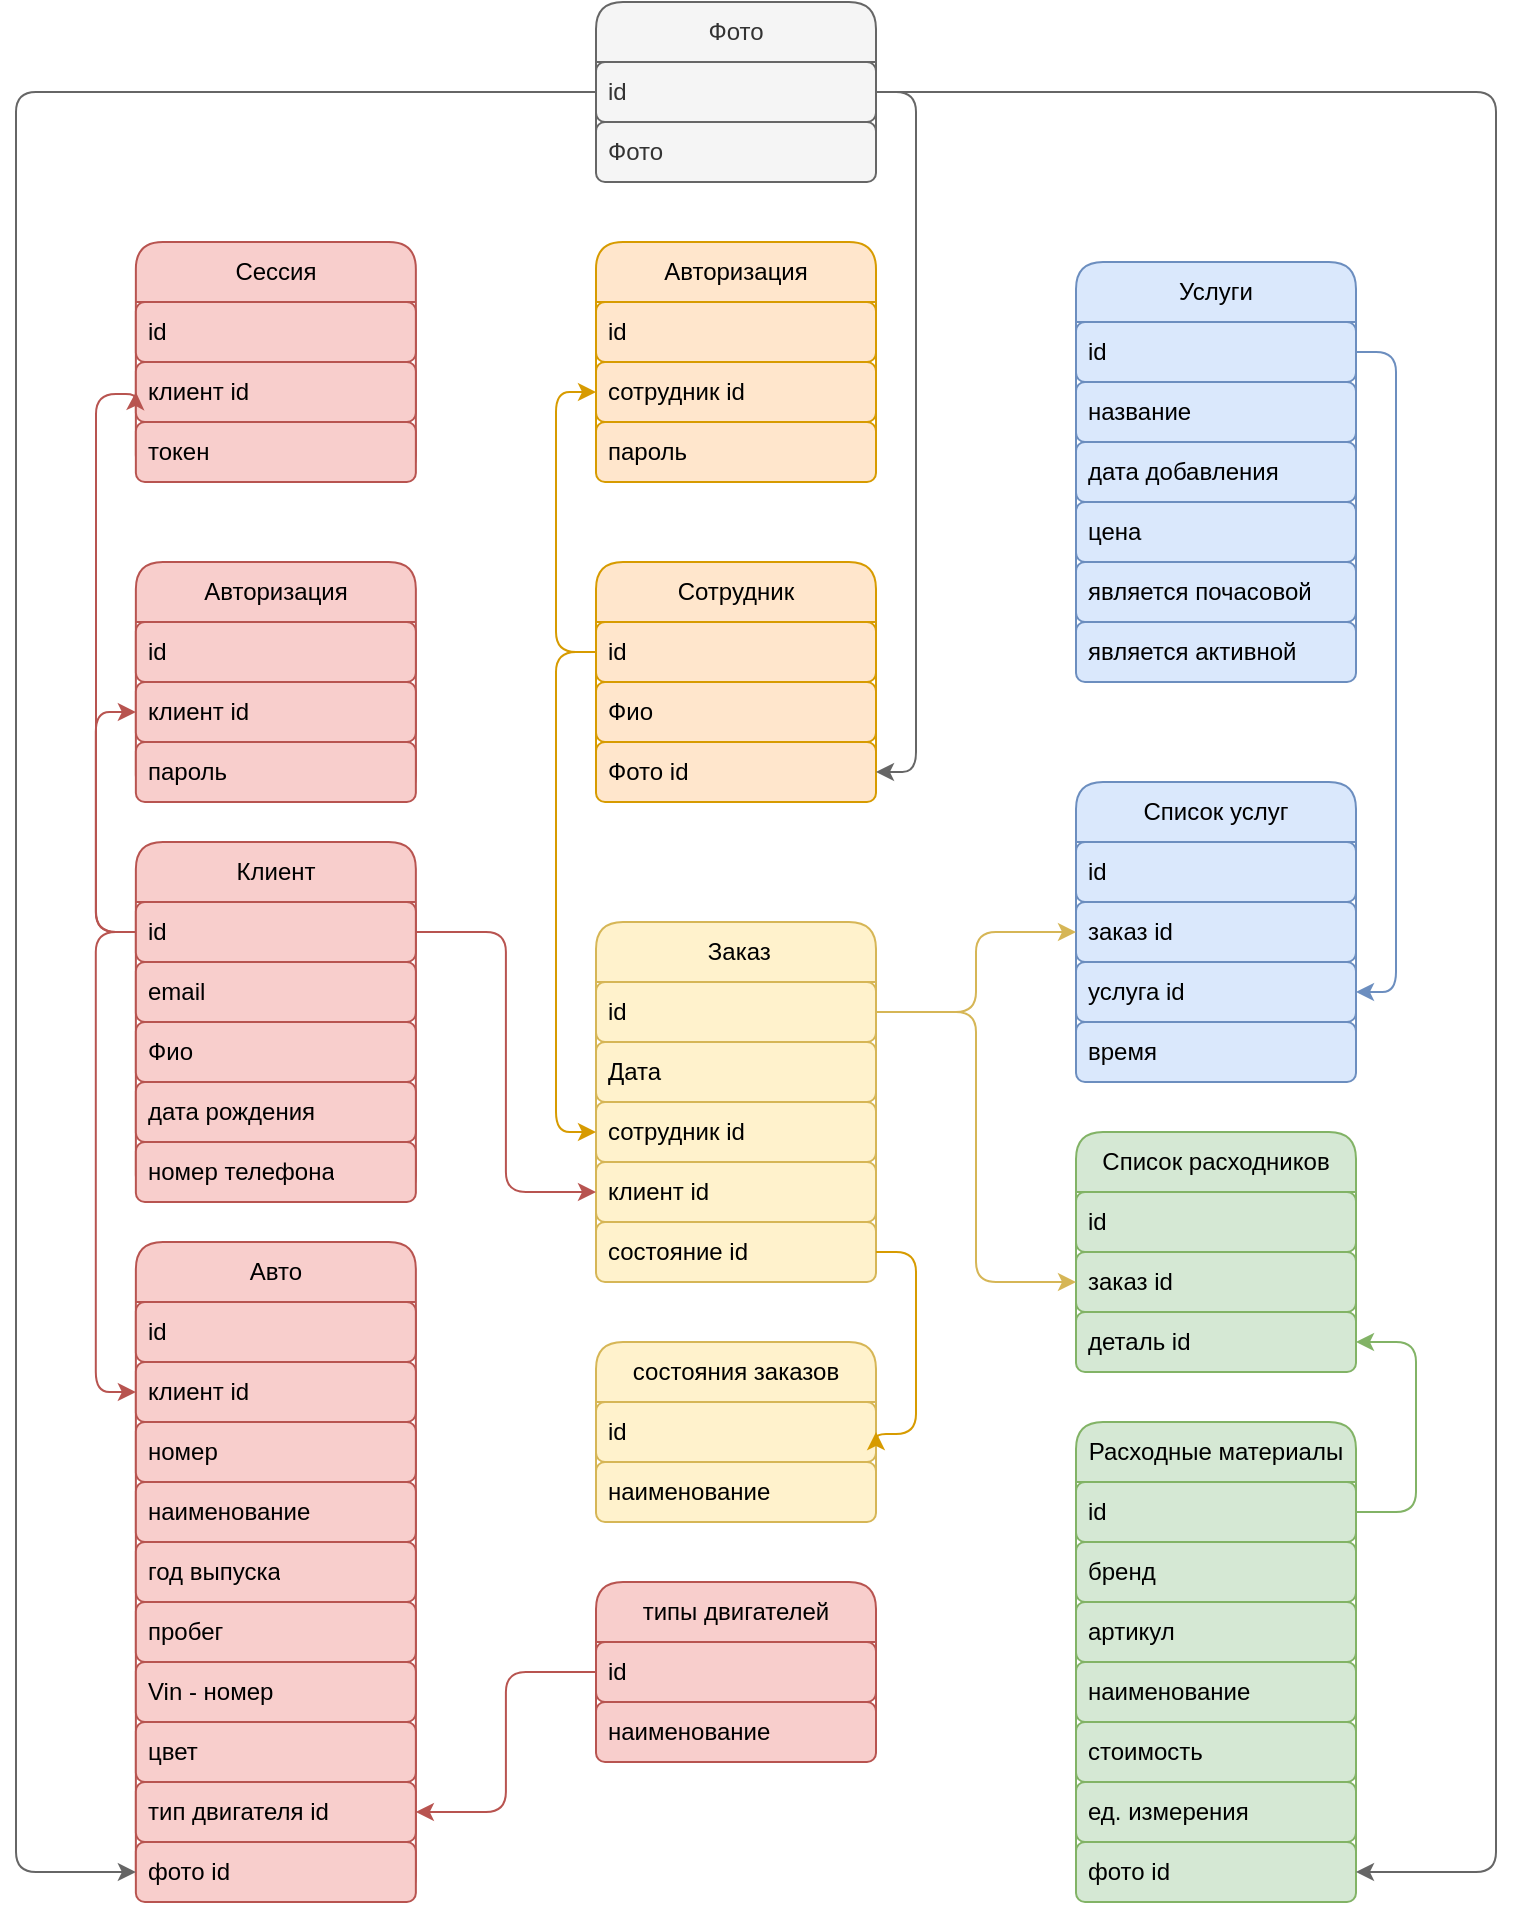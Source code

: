 <mxfile>
    <diagram name="Страница — 1" id="q16hMVxAOnnX4MOy0nK6">
        <mxGraphModel dx="995" dy="517" grid="1" gridSize="10" guides="1" tooltips="1" connect="1" arrows="1" fold="1" page="1" pageScale="1" pageWidth="827" pageHeight="1169" math="0" shadow="0">
            <root>
                <mxCell id="0"/>
                <mxCell id="1" parent="0"/>
                <mxCell id="fdLofAYkoKMmWaXegjoN-1" value="Клиент" style="swimlane;fontStyle=0;childLayout=stackLayout;horizontal=1;startSize=30;horizontalStack=0;resizeParent=1;resizeParentMax=0;resizeLast=0;collapsible=1;marginBottom=0;whiteSpace=wrap;html=1;fillColor=#f8cecc;strokeColor=#b85450;shadow=0;rounded=1;" parent="1" vertex="1">
                    <mxGeometry x="89.93" y="490" width="140" height="180" as="geometry"/>
                </mxCell>
                <mxCell id="fdLofAYkoKMmWaXegjoN-2" value="id" style="text;strokeColor=#b85450;fillColor=#f8cecc;align=left;verticalAlign=middle;spacingLeft=4;spacingRight=4;overflow=hidden;points=[[0,0.5],[1,0.5]];portConstraint=eastwest;rotatable=0;whiteSpace=wrap;html=1;shadow=0;rounded=1;" parent="fdLofAYkoKMmWaXegjoN-1" vertex="1">
                    <mxGeometry y="30" width="140" height="30" as="geometry"/>
                </mxCell>
                <mxCell id="fdLofAYkoKMmWaXegjoN-3" value="email" style="text;strokeColor=#b85450;fillColor=#f8cecc;align=left;verticalAlign=middle;spacingLeft=4;spacingRight=4;overflow=hidden;points=[[0,0.5],[1,0.5]];portConstraint=eastwest;rotatable=0;whiteSpace=wrap;html=1;shadow=0;rounded=1;" parent="fdLofAYkoKMmWaXegjoN-1" vertex="1">
                    <mxGeometry y="60" width="140" height="30" as="geometry"/>
                </mxCell>
                <mxCell id="fdLofAYkoKMmWaXegjoN-4" value="Фио" style="text;strokeColor=#b85450;fillColor=#f8cecc;align=left;verticalAlign=middle;spacingLeft=4;spacingRight=4;overflow=hidden;points=[[0,0.5],[1,0.5]];portConstraint=eastwest;rotatable=0;whiteSpace=wrap;html=1;shadow=0;rounded=1;" parent="fdLofAYkoKMmWaXegjoN-1" vertex="1">
                    <mxGeometry y="90" width="140" height="30" as="geometry"/>
                </mxCell>
                <mxCell id="fdLofAYkoKMmWaXegjoN-25" value="дата рождения" style="text;strokeColor=#b85450;fillColor=#f8cecc;align=left;verticalAlign=middle;spacingLeft=4;spacingRight=4;overflow=hidden;points=[[0,0.5],[1,0.5]];portConstraint=eastwest;rotatable=0;whiteSpace=wrap;html=1;shadow=0;rounded=1;" parent="fdLofAYkoKMmWaXegjoN-1" vertex="1">
                    <mxGeometry y="120" width="140" height="30" as="geometry"/>
                </mxCell>
                <mxCell id="i_hmal8mGVhi0oWho1Ok-89" value="номер телефона" style="text;strokeColor=#b85450;fillColor=#f8cecc;align=left;verticalAlign=middle;spacingLeft=4;spacingRight=4;overflow=hidden;points=[[0,0.5],[1,0.5]];portConstraint=eastwest;rotatable=0;whiteSpace=wrap;html=1;shadow=0;rounded=1;" parent="fdLofAYkoKMmWaXegjoN-1" vertex="1">
                    <mxGeometry y="150" width="140" height="30" as="geometry"/>
                </mxCell>
                <mxCell id="fdLofAYkoKMmWaXegjoN-5" value="Авто" style="swimlane;fontStyle=0;childLayout=stackLayout;horizontal=1;startSize=30;horizontalStack=0;resizeParent=1;resizeParentMax=0;resizeLast=0;collapsible=1;marginBottom=0;whiteSpace=wrap;html=1;fillColor=#f8cecc;strokeColor=#b85450;shadow=0;rounded=1;" parent="1" vertex="1">
                    <mxGeometry x="89.93" y="690" width="140" height="330" as="geometry"/>
                </mxCell>
                <mxCell id="fdLofAYkoKMmWaXegjoN-6" value="id" style="text;strokeColor=#b85450;fillColor=#f8cecc;align=left;verticalAlign=middle;spacingLeft=4;spacingRight=4;overflow=hidden;points=[[0,0.5],[1,0.5]];portConstraint=eastwest;rotatable=0;whiteSpace=wrap;html=1;shadow=0;rounded=1;" parent="fdLofAYkoKMmWaXegjoN-5" vertex="1">
                    <mxGeometry y="30" width="140" height="30" as="geometry"/>
                </mxCell>
                <mxCell id="i_hmal8mGVhi0oWho1Ok-14" value="клиент id" style="text;strokeColor=#b85450;fillColor=#f8cecc;align=left;verticalAlign=middle;spacingLeft=4;spacingRight=4;overflow=hidden;points=[[0,0.5],[1,0.5]];portConstraint=eastwest;rotatable=0;whiteSpace=wrap;html=1;shadow=0;rounded=1;" parent="fdLofAYkoKMmWaXegjoN-5" vertex="1">
                    <mxGeometry y="60" width="140" height="30" as="geometry"/>
                </mxCell>
                <mxCell id="fdLofAYkoKMmWaXegjoN-7" value="номер" style="text;strokeColor=#b85450;fillColor=#f8cecc;align=left;verticalAlign=middle;spacingLeft=4;spacingRight=4;overflow=hidden;points=[[0,0.5],[1,0.5]];portConstraint=eastwest;rotatable=0;whiteSpace=wrap;html=1;shadow=0;rounded=1;" parent="fdLofAYkoKMmWaXegjoN-5" vertex="1">
                    <mxGeometry y="90" width="140" height="30" as="geometry"/>
                </mxCell>
                <mxCell id="fdLofAYkoKMmWaXegjoN-8" value="наименование" style="text;strokeColor=#b85450;fillColor=#f8cecc;align=left;verticalAlign=middle;spacingLeft=4;spacingRight=4;overflow=hidden;points=[[0,0.5],[1,0.5]];portConstraint=eastwest;rotatable=0;whiteSpace=wrap;html=1;shadow=0;rounded=1;" parent="fdLofAYkoKMmWaXegjoN-5" vertex="1">
                    <mxGeometry y="120" width="140" height="30" as="geometry"/>
                </mxCell>
                <mxCell id="i_hmal8mGVhi0oWho1Ok-39" value="год выпуска" style="text;strokeColor=#b85450;fillColor=#f8cecc;align=left;verticalAlign=middle;spacingLeft=4;spacingRight=4;overflow=hidden;points=[[0,0.5],[1,0.5]];portConstraint=eastwest;rotatable=0;whiteSpace=wrap;html=1;shadow=0;rounded=1;" parent="fdLofAYkoKMmWaXegjoN-5" vertex="1">
                    <mxGeometry y="150" width="140" height="30" as="geometry"/>
                </mxCell>
                <mxCell id="i_hmal8mGVhi0oWho1Ok-40" value="пробег" style="text;strokeColor=#b85450;fillColor=#f8cecc;align=left;verticalAlign=middle;spacingLeft=4;spacingRight=4;overflow=hidden;points=[[0,0.5],[1,0.5]];portConstraint=eastwest;rotatable=0;whiteSpace=wrap;html=1;shadow=0;rounded=1;" parent="fdLofAYkoKMmWaXegjoN-5" vertex="1">
                    <mxGeometry y="180" width="140" height="30" as="geometry"/>
                </mxCell>
                <mxCell id="i_hmal8mGVhi0oWho1Ok-42" value="Vin - номер" style="text;strokeColor=#b85450;fillColor=#f8cecc;align=left;verticalAlign=middle;spacingLeft=4;spacingRight=4;overflow=hidden;points=[[0,0.5],[1,0.5]];portConstraint=eastwest;rotatable=0;whiteSpace=wrap;html=1;shadow=0;rounded=1;" parent="fdLofAYkoKMmWaXegjoN-5" vertex="1">
                    <mxGeometry y="210" width="140" height="30" as="geometry"/>
                </mxCell>
                <mxCell id="i_hmal8mGVhi0oWho1Ok-43" value="цвет" style="text;strokeColor=#b85450;fillColor=#f8cecc;align=left;verticalAlign=middle;spacingLeft=4;spacingRight=4;overflow=hidden;points=[[0,0.5],[1,0.5]];portConstraint=eastwest;rotatable=0;whiteSpace=wrap;html=1;shadow=0;rounded=1;" parent="fdLofAYkoKMmWaXegjoN-5" vertex="1">
                    <mxGeometry y="240" width="140" height="30" as="geometry"/>
                </mxCell>
                <mxCell id="i_hmal8mGVhi0oWho1Ok-45" value="тип двигателя id" style="text;strokeColor=#b85450;fillColor=#f8cecc;align=left;verticalAlign=middle;spacingLeft=4;spacingRight=4;overflow=hidden;points=[[0,0.5],[1,0.5]];portConstraint=eastwest;rotatable=0;whiteSpace=wrap;html=1;shadow=0;rounded=1;" parent="fdLofAYkoKMmWaXegjoN-5" vertex="1">
                    <mxGeometry y="270" width="140" height="30" as="geometry"/>
                </mxCell>
                <mxCell id="4DNt4F5XeeoYitIYZ9lD-1" value="фото id" style="text;strokeColor=#b85450;fillColor=#f8cecc;align=left;verticalAlign=middle;spacingLeft=4;spacingRight=4;overflow=hidden;points=[[0,0.5],[1,0.5]];portConstraint=eastwest;rotatable=0;whiteSpace=wrap;html=1;shadow=0;rounded=1;" parent="fdLofAYkoKMmWaXegjoN-5" vertex="1">
                    <mxGeometry y="300" width="140" height="30" as="geometry"/>
                </mxCell>
                <mxCell id="fdLofAYkoKMmWaXegjoN-9" value="Сотрудник" style="swimlane;fontStyle=0;childLayout=stackLayout;horizontal=1;startSize=30;horizontalStack=0;resizeParent=1;resizeParentMax=0;resizeLast=0;collapsible=1;marginBottom=0;whiteSpace=wrap;html=1;fillColor=#ffe6cc;strokeColor=#d79b00;shadow=0;rounded=1;" parent="1" vertex="1">
                    <mxGeometry x="320" y="350" width="140" height="120" as="geometry"/>
                </mxCell>
                <mxCell id="fdLofAYkoKMmWaXegjoN-10" value="id" style="text;strokeColor=#d79b00;fillColor=#ffe6cc;align=left;verticalAlign=middle;spacingLeft=4;spacingRight=4;overflow=hidden;points=[[0,0.5],[1,0.5]];portConstraint=eastwest;rotatable=0;whiteSpace=wrap;html=1;shadow=0;rounded=1;" parent="fdLofAYkoKMmWaXegjoN-9" vertex="1">
                    <mxGeometry y="30" width="140" height="30" as="geometry"/>
                </mxCell>
                <mxCell id="fdLofAYkoKMmWaXegjoN-11" value="Фио" style="text;strokeColor=#d79b00;fillColor=#ffe6cc;align=left;verticalAlign=middle;spacingLeft=4;spacingRight=4;overflow=hidden;points=[[0,0.5],[1,0.5]];portConstraint=eastwest;rotatable=0;whiteSpace=wrap;html=1;shadow=0;rounded=1;" parent="fdLofAYkoKMmWaXegjoN-9" vertex="1">
                    <mxGeometry y="60" width="140" height="30" as="geometry"/>
                </mxCell>
                <mxCell id="0YTv_paRSZFC54h2fcE_-8" value="Фото id" style="text;strokeColor=#d79b00;fillColor=#ffe6cc;align=left;verticalAlign=middle;spacingLeft=4;spacingRight=4;overflow=hidden;points=[[0,0.5],[1,0.5]];portConstraint=eastwest;rotatable=0;whiteSpace=wrap;html=1;shadow=0;rounded=1;" parent="fdLofAYkoKMmWaXegjoN-9" vertex="1">
                    <mxGeometry y="90" width="140" height="30" as="geometry"/>
                </mxCell>
                <mxCell id="fdLofAYkoKMmWaXegjoN-13" value="Авторизация" style="swimlane;fontStyle=0;childLayout=stackLayout;horizontal=1;startSize=30;horizontalStack=0;resizeParent=1;resizeParentMax=0;resizeLast=0;collapsible=1;marginBottom=0;whiteSpace=wrap;html=1;fillColor=#f8cecc;strokeColor=#b85450;shadow=0;rounded=1;" parent="1" vertex="1">
                    <mxGeometry x="89.93" y="350" width="140" height="120" as="geometry"/>
                </mxCell>
                <mxCell id="fdLofAYkoKMmWaXegjoN-14" value="id" style="text;strokeColor=#b85450;fillColor=#f8cecc;align=left;verticalAlign=middle;spacingLeft=4;spacingRight=4;overflow=hidden;points=[[0,0.5],[1,0.5]];portConstraint=eastwest;rotatable=0;whiteSpace=wrap;html=1;shadow=0;rounded=1;" parent="fdLofAYkoKMmWaXegjoN-13" vertex="1">
                    <mxGeometry y="30" width="140" height="30" as="geometry"/>
                </mxCell>
                <mxCell id="fdLofAYkoKMmWaXegjoN-15" value="клиент id" style="text;strokeColor=#b85450;fillColor=#f8cecc;align=left;verticalAlign=middle;spacingLeft=4;spacingRight=4;overflow=hidden;points=[[0,0.5],[1,0.5]];portConstraint=eastwest;rotatable=0;whiteSpace=wrap;html=1;shadow=0;rounded=1;" parent="fdLofAYkoKMmWaXegjoN-13" vertex="1">
                    <mxGeometry y="60" width="140" height="30" as="geometry"/>
                </mxCell>
                <mxCell id="fdLofAYkoKMmWaXegjoN-16" value="пароль" style="text;strokeColor=#b85450;fillColor=#f8cecc;align=left;verticalAlign=middle;spacingLeft=4;spacingRight=4;overflow=hidden;points=[[0,0.5],[1,0.5]];portConstraint=eastwest;rotatable=0;whiteSpace=wrap;html=1;shadow=0;rounded=1;" parent="fdLofAYkoKMmWaXegjoN-13" vertex="1">
                    <mxGeometry y="90" width="140" height="30" as="geometry"/>
                </mxCell>
                <mxCell id="fdLofAYkoKMmWaXegjoN-17" value="&amp;nbsp;Заказ" style="swimlane;fontStyle=0;childLayout=stackLayout;horizontal=1;startSize=30;horizontalStack=0;resizeParent=1;resizeParentMax=0;resizeLast=0;collapsible=1;marginBottom=0;whiteSpace=wrap;html=1;fillColor=#fff2cc;strokeColor=#d6b656;shadow=0;rounded=1;" parent="1" vertex="1">
                    <mxGeometry x="320" y="530" width="140" height="180" as="geometry"/>
                </mxCell>
                <mxCell id="fdLofAYkoKMmWaXegjoN-18" value="id" style="text;strokeColor=#d6b656;fillColor=#fff2cc;align=left;verticalAlign=middle;spacingLeft=4;spacingRight=4;overflow=hidden;points=[[0,0.5],[1,0.5]];portConstraint=eastwest;rotatable=0;whiteSpace=wrap;html=1;shadow=0;rounded=1;" parent="fdLofAYkoKMmWaXegjoN-17" vertex="1">
                    <mxGeometry y="30" width="140" height="30" as="geometry"/>
                </mxCell>
                <mxCell id="fdLofAYkoKMmWaXegjoN-19" value="Дата" style="text;strokeColor=#d6b656;fillColor=#fff2cc;align=left;verticalAlign=middle;spacingLeft=4;spacingRight=4;overflow=hidden;points=[[0,0.5],[1,0.5]];portConstraint=eastwest;rotatable=0;whiteSpace=wrap;html=1;shadow=0;rounded=1;" parent="fdLofAYkoKMmWaXegjoN-17" vertex="1">
                    <mxGeometry y="60" width="140" height="30" as="geometry"/>
                </mxCell>
                <mxCell id="i_hmal8mGVhi0oWho1Ok-17" value="сотрудник id" style="text;strokeColor=#d6b656;fillColor=#fff2cc;align=left;verticalAlign=middle;spacingLeft=4;spacingRight=4;overflow=hidden;points=[[0,0.5],[1,0.5]];portConstraint=eastwest;rotatable=0;whiteSpace=wrap;html=1;shadow=0;rounded=1;" parent="fdLofAYkoKMmWaXegjoN-17" vertex="1">
                    <mxGeometry y="90" width="140" height="30" as="geometry"/>
                </mxCell>
                <mxCell id="fdLofAYkoKMmWaXegjoN-20" value="клиент id" style="text;strokeColor=#d6b656;fillColor=#fff2cc;align=left;verticalAlign=middle;spacingLeft=4;spacingRight=4;overflow=hidden;points=[[0,0.5],[1,0.5]];portConstraint=eastwest;rotatable=0;whiteSpace=wrap;html=1;shadow=0;rounded=1;" parent="fdLofAYkoKMmWaXegjoN-17" vertex="1">
                    <mxGeometry y="120" width="140" height="30" as="geometry"/>
                </mxCell>
                <mxCell id="3" value="состояние id" style="text;strokeColor=#d6b656;fillColor=#fff2cc;align=left;verticalAlign=middle;spacingLeft=4;spacingRight=4;overflow=hidden;points=[[0,0.5],[1,0.5]];portConstraint=eastwest;rotatable=0;whiteSpace=wrap;html=1;shadow=0;rounded=1;" parent="fdLofAYkoKMmWaXegjoN-17" vertex="1">
                    <mxGeometry y="150" width="140" height="30" as="geometry"/>
                </mxCell>
                <mxCell id="fdLofAYkoKMmWaXegjoN-21" value="Услуги" style="swimlane;fontStyle=0;childLayout=stackLayout;horizontal=1;startSize=30;horizontalStack=0;resizeParent=1;resizeParentMax=0;resizeLast=0;collapsible=1;marginBottom=0;whiteSpace=wrap;html=1;fillColor=#dae8fc;strokeColor=#6c8ebf;shadow=0;rounded=1;" parent="1" vertex="1">
                    <mxGeometry x="560" y="200" width="140" height="210" as="geometry"/>
                </mxCell>
                <mxCell id="fdLofAYkoKMmWaXegjoN-22" value="id" style="text;strokeColor=#6c8ebf;fillColor=#dae8fc;align=left;verticalAlign=middle;spacingLeft=4;spacingRight=4;overflow=hidden;points=[[0,0.5],[1,0.5]];portConstraint=eastwest;rotatable=0;whiteSpace=wrap;html=1;shadow=0;rounded=1;" parent="fdLofAYkoKMmWaXegjoN-21" vertex="1">
                    <mxGeometry y="30" width="140" height="30" as="geometry"/>
                </mxCell>
                <mxCell id="fdLofAYkoKMmWaXegjoN-23" value="название" style="text;strokeColor=#6c8ebf;fillColor=#dae8fc;align=left;verticalAlign=middle;spacingLeft=4;spacingRight=4;overflow=hidden;points=[[0,0.5],[1,0.5]];portConstraint=eastwest;rotatable=0;whiteSpace=wrap;html=1;shadow=0;rounded=1;" parent="fdLofAYkoKMmWaXegjoN-21" vertex="1">
                    <mxGeometry y="60" width="140" height="30" as="geometry"/>
                </mxCell>
                <mxCell id="i_hmal8mGVhi0oWho1Ok-1" value="дата добавления" style="text;strokeColor=#6c8ebf;fillColor=#dae8fc;align=left;verticalAlign=middle;spacingLeft=4;spacingRight=4;overflow=hidden;points=[[0,0.5],[1,0.5]];portConstraint=eastwest;rotatable=0;whiteSpace=wrap;html=1;shadow=0;rounded=1;" parent="fdLofAYkoKMmWaXegjoN-21" vertex="1">
                    <mxGeometry y="90" width="140" height="30" as="geometry"/>
                </mxCell>
                <mxCell id="i_hmal8mGVhi0oWho1Ok-2" value="цена" style="text;strokeColor=#6c8ebf;fillColor=#dae8fc;align=left;verticalAlign=middle;spacingLeft=4;spacingRight=4;overflow=hidden;points=[[0,0.5],[1,0.5]];portConstraint=eastwest;rotatable=0;whiteSpace=wrap;html=1;shadow=0;rounded=1;" parent="fdLofAYkoKMmWaXegjoN-21" vertex="1">
                    <mxGeometry y="120" width="140" height="30" as="geometry"/>
                </mxCell>
                <mxCell id="i_hmal8mGVhi0oWho1Ok-38" value="является почасовой" style="text;strokeColor=#6c8ebf;fillColor=#dae8fc;align=left;verticalAlign=middle;spacingLeft=4;spacingRight=4;overflow=hidden;points=[[0,0.5],[1,0.5]];portConstraint=eastwest;rotatable=0;whiteSpace=wrap;html=1;shadow=0;rounded=1;" parent="fdLofAYkoKMmWaXegjoN-21" vertex="1">
                    <mxGeometry y="150" width="140" height="30" as="geometry"/>
                </mxCell>
                <mxCell id="4" value="является активной" style="text;strokeColor=#6c8ebf;fillColor=#dae8fc;align=left;verticalAlign=middle;spacingLeft=4;spacingRight=4;overflow=hidden;points=[[0,0.5],[1,0.5]];portConstraint=eastwest;rotatable=0;whiteSpace=wrap;html=1;shadow=0;rounded=1;" parent="fdLofAYkoKMmWaXegjoN-21" vertex="1">
                    <mxGeometry y="180" width="140" height="30" as="geometry"/>
                </mxCell>
                <mxCell id="i_hmal8mGVhi0oWho1Ok-13" style="edgeStyle=orthogonalEdgeStyle;rounded=1;orthogonalLoop=1;jettySize=auto;html=1;exitX=0;exitY=0.5;exitDx=0;exitDy=0;entryX=0;entryY=0.5;entryDx=0;entryDy=0;fillColor=#f8cecc;strokeColor=#b85450;shadow=0;" parent="1" source="fdLofAYkoKMmWaXegjoN-2" target="fdLofAYkoKMmWaXegjoN-15" edge="1">
                    <mxGeometry relative="1" as="geometry"/>
                </mxCell>
                <mxCell id="i_hmal8mGVhi0oWho1Ok-15" style="edgeStyle=orthogonalEdgeStyle;rounded=1;orthogonalLoop=1;jettySize=auto;html=1;exitX=0;exitY=0.5;exitDx=0;exitDy=0;entryX=0;entryY=0.5;entryDx=0;entryDy=0;fillColor=#f8cecc;strokeColor=#b85450;shadow=0;" parent="1" source="fdLofAYkoKMmWaXegjoN-2" target="i_hmal8mGVhi0oWho1Ok-14" edge="1">
                    <mxGeometry relative="1" as="geometry"/>
                </mxCell>
                <mxCell id="i_hmal8mGVhi0oWho1Ok-16" style="edgeStyle=orthogonalEdgeStyle;rounded=1;orthogonalLoop=1;jettySize=auto;html=1;exitX=1;exitY=0.5;exitDx=0;exitDy=0;entryX=0;entryY=0.5;entryDx=0;entryDy=0;fillColor=#f8cecc;strokeColor=#b85450;shadow=0;" parent="1" source="fdLofAYkoKMmWaXegjoN-2" target="fdLofAYkoKMmWaXegjoN-20" edge="1">
                    <mxGeometry relative="1" as="geometry"/>
                </mxCell>
                <mxCell id="i_hmal8mGVhi0oWho1Ok-18" style="edgeStyle=orthogonalEdgeStyle;rounded=1;orthogonalLoop=1;jettySize=auto;html=1;exitX=0;exitY=0.5;exitDx=0;exitDy=0;entryX=0;entryY=0.5;entryDx=0;entryDy=0;fillColor=#ffe6cc;strokeColor=#d79b00;shadow=0;" parent="1" source="fdLofAYkoKMmWaXegjoN-10" target="i_hmal8mGVhi0oWho1Ok-17" edge="1">
                    <mxGeometry relative="1" as="geometry"/>
                </mxCell>
                <mxCell id="i_hmal8mGVhi0oWho1Ok-20" value="Список услуг" style="swimlane;fontStyle=0;childLayout=stackLayout;horizontal=1;startSize=30;horizontalStack=0;resizeParent=1;resizeParentMax=0;resizeLast=0;collapsible=1;marginBottom=0;whiteSpace=wrap;html=1;fillColor=#dae8fc;strokeColor=#6c8ebf;shadow=0;rounded=1;" parent="1" vertex="1">
                    <mxGeometry x="560" y="460" width="140" height="150" as="geometry"/>
                </mxCell>
                <mxCell id="i_hmal8mGVhi0oWho1Ok-21" value="id" style="text;strokeColor=#6c8ebf;fillColor=#dae8fc;align=left;verticalAlign=middle;spacingLeft=4;spacingRight=4;overflow=hidden;points=[[0,0.5],[1,0.5]];portConstraint=eastwest;rotatable=0;whiteSpace=wrap;html=1;shadow=0;rounded=1;" parent="i_hmal8mGVhi0oWho1Ok-20" vertex="1">
                    <mxGeometry y="30" width="140" height="30" as="geometry"/>
                </mxCell>
                <mxCell id="i_hmal8mGVhi0oWho1Ok-22" value="заказ id" style="text;strokeColor=#6c8ebf;fillColor=#dae8fc;align=left;verticalAlign=middle;spacingLeft=4;spacingRight=4;overflow=hidden;points=[[0,0.5],[1,0.5]];portConstraint=eastwest;rotatable=0;whiteSpace=wrap;html=1;shadow=0;rounded=1;" parent="i_hmal8mGVhi0oWho1Ok-20" vertex="1">
                    <mxGeometry y="60" width="140" height="30" as="geometry"/>
                </mxCell>
                <mxCell id="i_hmal8mGVhi0oWho1Ok-25" value="услуга id" style="text;strokeColor=#6c8ebf;fillColor=#dae8fc;align=left;verticalAlign=middle;spacingLeft=4;spacingRight=4;overflow=hidden;points=[[0,0.5],[1,0.5]];portConstraint=eastwest;rotatable=0;whiteSpace=wrap;html=1;shadow=0;rounded=1;" parent="i_hmal8mGVhi0oWho1Ok-20" vertex="1">
                    <mxGeometry y="90" width="140" height="30" as="geometry"/>
                </mxCell>
                <mxCell id="2" value="время" style="text;strokeColor=#6c8ebf;fillColor=#dae8fc;align=left;verticalAlign=middle;spacingLeft=4;spacingRight=4;overflow=hidden;points=[[0,0.5],[1,0.5]];portConstraint=eastwest;rotatable=0;whiteSpace=wrap;html=1;shadow=0;rounded=1;" parent="i_hmal8mGVhi0oWho1Ok-20" vertex="1">
                    <mxGeometry y="120" width="140" height="30" as="geometry"/>
                </mxCell>
                <mxCell id="i_hmal8mGVhi0oWho1Ok-24" style="edgeStyle=orthogonalEdgeStyle;rounded=1;orthogonalLoop=1;jettySize=auto;html=1;exitX=1;exitY=0.5;exitDx=0;exitDy=0;entryX=0;entryY=0.5;entryDx=0;entryDy=0;fillColor=#fff2cc;strokeColor=#d6b656;shadow=0;" parent="1" source="fdLofAYkoKMmWaXegjoN-18" target="i_hmal8mGVhi0oWho1Ok-22" edge="1">
                    <mxGeometry relative="1" as="geometry"/>
                </mxCell>
                <mxCell id="i_hmal8mGVhi0oWho1Ok-26" style="edgeStyle=orthogonalEdgeStyle;rounded=1;orthogonalLoop=1;jettySize=auto;html=1;exitX=1;exitY=0.5;exitDx=0;exitDy=0;entryX=1;entryY=0.5;entryDx=0;entryDy=0;fillColor=#dae8fc;strokeColor=#6c8ebf;shadow=0;" parent="1" source="fdLofAYkoKMmWaXegjoN-22" target="i_hmal8mGVhi0oWho1Ok-25" edge="1">
                    <mxGeometry relative="1" as="geometry"/>
                </mxCell>
                <mxCell id="i_hmal8mGVhi0oWho1Ok-27" value="Авторизация" style="swimlane;fontStyle=0;childLayout=stackLayout;horizontal=1;startSize=30;horizontalStack=0;resizeParent=1;resizeParentMax=0;resizeLast=0;collapsible=1;marginBottom=0;whiteSpace=wrap;html=1;fillColor=#ffe6cc;strokeColor=#d79b00;shadow=0;rounded=1;" parent="1" vertex="1">
                    <mxGeometry x="320" y="190" width="140" height="120" as="geometry"/>
                </mxCell>
                <mxCell id="i_hmal8mGVhi0oWho1Ok-28" value="id" style="text;strokeColor=#d79b00;fillColor=#ffe6cc;align=left;verticalAlign=middle;spacingLeft=4;spacingRight=4;overflow=hidden;points=[[0,0.5],[1,0.5]];portConstraint=eastwest;rotatable=0;whiteSpace=wrap;html=1;shadow=0;rounded=1;" parent="i_hmal8mGVhi0oWho1Ok-27" vertex="1">
                    <mxGeometry y="30" width="140" height="30" as="geometry"/>
                </mxCell>
                <mxCell id="i_hmal8mGVhi0oWho1Ok-29" value="сотрудник id" style="text;strokeColor=#d79b00;fillColor=#ffe6cc;align=left;verticalAlign=middle;spacingLeft=4;spacingRight=4;overflow=hidden;points=[[0,0.5],[1,0.5]];portConstraint=eastwest;rotatable=0;whiteSpace=wrap;html=1;shadow=0;rounded=1;" parent="i_hmal8mGVhi0oWho1Ok-27" vertex="1">
                    <mxGeometry y="60" width="140" height="30" as="geometry"/>
                </mxCell>
                <mxCell id="i_hmal8mGVhi0oWho1Ok-30" value="пароль" style="text;strokeColor=#d79b00;fillColor=#ffe6cc;align=left;verticalAlign=middle;spacingLeft=4;spacingRight=4;overflow=hidden;points=[[0,0.5],[1,0.5]];portConstraint=eastwest;rotatable=0;whiteSpace=wrap;html=1;shadow=0;rounded=1;" parent="i_hmal8mGVhi0oWho1Ok-27" vertex="1">
                    <mxGeometry y="90" width="140" height="30" as="geometry"/>
                </mxCell>
                <mxCell id="i_hmal8mGVhi0oWho1Ok-32" style="edgeStyle=orthogonalEdgeStyle;rounded=1;orthogonalLoop=1;jettySize=auto;html=1;exitX=0;exitY=0.5;exitDx=0;exitDy=0;entryX=0;entryY=0.5;entryDx=0;entryDy=0;fillColor=#ffe6cc;strokeColor=#d79b00;shadow=0;" parent="1" source="fdLofAYkoKMmWaXegjoN-10" target="i_hmal8mGVhi0oWho1Ok-29" edge="1">
                    <mxGeometry relative="1" as="geometry"/>
                </mxCell>
                <mxCell id="i_hmal8mGVhi0oWho1Ok-46" value="типы двигателей" style="swimlane;fontStyle=0;childLayout=stackLayout;horizontal=1;startSize=30;horizontalStack=0;resizeParent=1;resizeParentMax=0;resizeLast=0;collapsible=1;marginBottom=0;whiteSpace=wrap;html=1;fillColor=#f8cecc;strokeColor=#b85450;shadow=0;rounded=1;" parent="1" vertex="1">
                    <mxGeometry x="320" y="860" width="140" height="90" as="geometry"/>
                </mxCell>
                <mxCell id="i_hmal8mGVhi0oWho1Ok-47" value="id" style="text;strokeColor=#b85450;fillColor=#f8cecc;align=left;verticalAlign=middle;spacingLeft=4;spacingRight=4;overflow=hidden;points=[[0,0.5],[1,0.5]];portConstraint=eastwest;rotatable=0;whiteSpace=wrap;html=1;shadow=0;rounded=1;" parent="i_hmal8mGVhi0oWho1Ok-46" vertex="1">
                    <mxGeometry y="30" width="140" height="30" as="geometry"/>
                </mxCell>
                <mxCell id="i_hmal8mGVhi0oWho1Ok-48" value="наименование" style="text;strokeColor=#b85450;fillColor=#f8cecc;align=left;verticalAlign=middle;spacingLeft=4;spacingRight=4;overflow=hidden;points=[[0,0.5],[1,0.5]];portConstraint=eastwest;rotatable=0;whiteSpace=wrap;html=1;shadow=0;rounded=1;" parent="i_hmal8mGVhi0oWho1Ok-46" vertex="1">
                    <mxGeometry y="60" width="140" height="30" as="geometry"/>
                </mxCell>
                <mxCell id="i_hmal8mGVhi0oWho1Ok-50" style="edgeStyle=orthogonalEdgeStyle;rounded=1;orthogonalLoop=1;jettySize=auto;html=1;exitX=0;exitY=0.5;exitDx=0;exitDy=0;entryX=1;entryY=0.5;entryDx=0;entryDy=0;fillColor=#f8cecc;strokeColor=#b85450;shadow=0;" parent="1" source="i_hmal8mGVhi0oWho1Ok-47" target="i_hmal8mGVhi0oWho1Ok-45" edge="1">
                    <mxGeometry relative="1" as="geometry"/>
                </mxCell>
                <mxCell id="i_hmal8mGVhi0oWho1Ok-58" value="Расходные материалы" style="swimlane;fontStyle=0;childLayout=stackLayout;horizontal=1;startSize=30;horizontalStack=0;resizeParent=1;resizeParentMax=0;resizeLast=0;collapsible=1;marginBottom=0;whiteSpace=wrap;html=1;fillColor=#d5e8d4;strokeColor=#82b366;shadow=0;rounded=1;" parent="1" vertex="1">
                    <mxGeometry x="560" y="780" width="140" height="240" as="geometry"/>
                </mxCell>
                <mxCell id="i_hmal8mGVhi0oWho1Ok-59" value="id" style="text;strokeColor=#82b366;fillColor=#d5e8d4;align=left;verticalAlign=middle;spacingLeft=4;spacingRight=4;overflow=hidden;points=[[0,0.5],[1,0.5]];portConstraint=eastwest;rotatable=0;whiteSpace=wrap;html=1;shadow=0;rounded=1;" parent="i_hmal8mGVhi0oWho1Ok-58" vertex="1">
                    <mxGeometry y="30" width="140" height="30" as="geometry"/>
                </mxCell>
                <mxCell id="i_hmal8mGVhi0oWho1Ok-81" value="бренд" style="text;strokeColor=#82b366;fillColor=#d5e8d4;align=left;verticalAlign=middle;spacingLeft=4;spacingRight=4;overflow=hidden;points=[[0,0.5],[1,0.5]];portConstraint=eastwest;rotatable=0;whiteSpace=wrap;html=1;shadow=0;rounded=1;" parent="i_hmal8mGVhi0oWho1Ok-58" vertex="1">
                    <mxGeometry y="60" width="140" height="30" as="geometry"/>
                </mxCell>
                <mxCell id="i_hmal8mGVhi0oWho1Ok-80" value="артикул" style="text;strokeColor=#82b366;fillColor=#d5e8d4;align=left;verticalAlign=middle;spacingLeft=4;spacingRight=4;overflow=hidden;points=[[0,0.5],[1,0.5]];portConstraint=eastwest;rotatable=0;whiteSpace=wrap;html=1;shadow=0;rounded=1;" parent="i_hmal8mGVhi0oWho1Ok-58" vertex="1">
                    <mxGeometry y="90" width="140" height="30" as="geometry"/>
                </mxCell>
                <mxCell id="i_hmal8mGVhi0oWho1Ok-60" value="наименование" style="text;strokeColor=#82b366;fillColor=#d5e8d4;align=left;verticalAlign=middle;spacingLeft=4;spacingRight=4;overflow=hidden;points=[[0,0.5],[1,0.5]];portConstraint=eastwest;rotatable=0;whiteSpace=wrap;html=1;shadow=0;rounded=1;" parent="i_hmal8mGVhi0oWho1Ok-58" vertex="1">
                    <mxGeometry y="120" width="140" height="30" as="geometry"/>
                </mxCell>
                <mxCell id="i_hmal8mGVhi0oWho1Ok-61" value="стоимость" style="text;strokeColor=#82b366;fillColor=#d5e8d4;align=left;verticalAlign=middle;spacingLeft=4;spacingRight=4;overflow=hidden;points=[[0,0.5],[1,0.5]];portConstraint=eastwest;rotatable=0;whiteSpace=wrap;html=1;shadow=0;rounded=1;" parent="i_hmal8mGVhi0oWho1Ok-58" vertex="1">
                    <mxGeometry y="150" width="140" height="30" as="geometry"/>
                </mxCell>
                <mxCell id="i_hmal8mGVhi0oWho1Ok-78" value="ед. измерения" style="text;strokeColor=#82b366;fillColor=#d5e8d4;align=left;verticalAlign=middle;spacingLeft=4;spacingRight=4;overflow=hidden;points=[[0,0.5],[1,0.5]];portConstraint=eastwest;rotatable=0;whiteSpace=wrap;html=1;shadow=0;rounded=1;" parent="i_hmal8mGVhi0oWho1Ok-58" vertex="1">
                    <mxGeometry y="180" width="140" height="30" as="geometry"/>
                </mxCell>
                <mxCell id="6" value="фото id" style="text;strokeColor=#82b366;fillColor=#d5e8d4;align=left;verticalAlign=middle;spacingLeft=4;spacingRight=4;overflow=hidden;points=[[0,0.5],[1,0.5]];portConstraint=eastwest;rotatable=0;whiteSpace=wrap;html=1;shadow=0;rounded=1;" vertex="1" parent="i_hmal8mGVhi0oWho1Ok-58">
                    <mxGeometry y="210" width="140" height="30" as="geometry"/>
                </mxCell>
                <mxCell id="i_hmal8mGVhi0oWho1Ok-62" value="Список расходников" style="swimlane;fontStyle=0;childLayout=stackLayout;horizontal=1;startSize=30;horizontalStack=0;resizeParent=1;resizeParentMax=0;resizeLast=0;collapsible=1;marginBottom=0;whiteSpace=wrap;html=1;fillColor=#d5e8d4;strokeColor=#82b366;shadow=0;rounded=1;" parent="1" vertex="1">
                    <mxGeometry x="560" y="635" width="140" height="120" as="geometry"/>
                </mxCell>
                <mxCell id="i_hmal8mGVhi0oWho1Ok-63" value="id" style="text;strokeColor=#82b366;fillColor=#d5e8d4;align=left;verticalAlign=middle;spacingLeft=4;spacingRight=4;overflow=hidden;points=[[0,0.5],[1,0.5]];portConstraint=eastwest;rotatable=0;whiteSpace=wrap;html=1;shadow=0;rounded=1;" parent="i_hmal8mGVhi0oWho1Ok-62" vertex="1">
                    <mxGeometry y="30" width="140" height="30" as="geometry"/>
                </mxCell>
                <mxCell id="i_hmal8mGVhi0oWho1Ok-64" value="заказ id" style="text;strokeColor=#82b366;fillColor=#d5e8d4;align=left;verticalAlign=middle;spacingLeft=4;spacingRight=4;overflow=hidden;points=[[0,0.5],[1,0.5]];portConstraint=eastwest;rotatable=0;whiteSpace=wrap;html=1;shadow=0;rounded=1;" parent="i_hmal8mGVhi0oWho1Ok-62" vertex="1">
                    <mxGeometry y="60" width="140" height="30" as="geometry"/>
                </mxCell>
                <mxCell id="i_hmal8mGVhi0oWho1Ok-65" value="деталь id" style="text;strokeColor=#82b366;fillColor=#d5e8d4;align=left;verticalAlign=middle;spacingLeft=4;spacingRight=4;overflow=hidden;points=[[0,0.5],[1,0.5]];portConstraint=eastwest;rotatable=0;whiteSpace=wrap;html=1;shadow=0;rounded=1;" parent="i_hmal8mGVhi0oWho1Ok-62" vertex="1">
                    <mxGeometry y="90" width="140" height="30" as="geometry"/>
                </mxCell>
                <mxCell id="i_hmal8mGVhi0oWho1Ok-67" style="edgeStyle=orthogonalEdgeStyle;rounded=1;orthogonalLoop=1;jettySize=auto;html=1;exitX=0;exitY=0.5;exitDx=0;exitDy=0;entryX=1;entryY=0.5;entryDx=0;entryDy=0;fillColor=#e1d5e7;strokeColor=#9673a6;shadow=0;" parent="1" edge="1">
                    <mxGeometry relative="1" as="geometry">
                        <mxPoint x="700" y="745" as="targetPoint"/>
                    </mxGeometry>
                </mxCell>
                <mxCell id="i_hmal8mGVhi0oWho1Ok-68" style="edgeStyle=orthogonalEdgeStyle;rounded=1;orthogonalLoop=1;jettySize=auto;html=1;entryX=1;entryY=0.5;entryDx=0;entryDy=0;fillColor=#d5e8d4;strokeColor=#82b366;shadow=0;exitX=1;exitY=0.5;exitDx=0;exitDy=0;" parent="1" source="i_hmal8mGVhi0oWho1Ok-59" target="i_hmal8mGVhi0oWho1Ok-65" edge="1">
                    <mxGeometry relative="1" as="geometry">
                        <mxPoint x="730" y="840" as="sourcePoint"/>
                        <Array as="points">
                            <mxPoint x="730" y="825"/>
                            <mxPoint x="730" y="740"/>
                        </Array>
                    </mxGeometry>
                </mxCell>
                <mxCell id="i_hmal8mGVhi0oWho1Ok-69" style="edgeStyle=orthogonalEdgeStyle;rounded=1;orthogonalLoop=1;jettySize=auto;html=1;exitX=1;exitY=0.5;exitDx=0;exitDy=0;entryX=0;entryY=0.5;entryDx=0;entryDy=0;fillColor=#fff2cc;strokeColor=#d6b656;shadow=0;" parent="1" source="fdLofAYkoKMmWaXegjoN-18" target="i_hmal8mGVhi0oWho1Ok-64" edge="1">
                    <mxGeometry relative="1" as="geometry">
                        <Array as="points">
                            <mxPoint x="510" y="575"/>
                            <mxPoint x="510" y="710"/>
                        </Array>
                    </mxGeometry>
                </mxCell>
                <mxCell id="0YTv_paRSZFC54h2fcE_-3" value="Фото" style="swimlane;fontStyle=0;childLayout=stackLayout;horizontal=1;startSize=30;horizontalStack=0;resizeParent=1;resizeParentMax=0;resizeLast=0;collapsible=1;marginBottom=0;whiteSpace=wrap;html=1;fillColor=#f5f5f5;strokeColor=#666666;fontColor=#333333;shadow=0;rounded=1;" parent="1" vertex="1">
                    <mxGeometry x="320" y="70" width="140" height="90" as="geometry"/>
                </mxCell>
                <mxCell id="0YTv_paRSZFC54h2fcE_-4" value="id" style="text;strokeColor=#666666;fillColor=#f5f5f5;align=left;verticalAlign=middle;spacingLeft=4;spacingRight=4;overflow=hidden;points=[[0,0.5],[1,0.5]];portConstraint=eastwest;rotatable=0;whiteSpace=wrap;html=1;fontColor=#333333;shadow=0;rounded=1;" parent="0YTv_paRSZFC54h2fcE_-3" vertex="1">
                    <mxGeometry y="30" width="140" height="30" as="geometry"/>
                </mxCell>
                <mxCell id="0YTv_paRSZFC54h2fcE_-5" value="Фото" style="text;strokeColor=#666666;fillColor=#f5f5f5;align=left;verticalAlign=middle;spacingLeft=4;spacingRight=4;overflow=hidden;points=[[0,0.5],[1,0.5]];portConstraint=eastwest;rotatable=0;whiteSpace=wrap;html=1;fontColor=#333333;shadow=0;rounded=1;" parent="0YTv_paRSZFC54h2fcE_-3" vertex="1">
                    <mxGeometry y="60" width="140" height="30" as="geometry"/>
                </mxCell>
                <mxCell id="0YTv_paRSZFC54h2fcE_-9" style="edgeStyle=orthogonalEdgeStyle;rounded=1;orthogonalLoop=1;jettySize=auto;html=1;exitX=1;exitY=0.5;exitDx=0;exitDy=0;entryX=1;entryY=0.5;entryDx=0;entryDy=0;fillColor=#f5f5f5;strokeColor=#666666;shadow=0;" parent="1" source="0YTv_paRSZFC54h2fcE_-4" target="0YTv_paRSZFC54h2fcE_-8" edge="1">
                    <mxGeometry relative="1" as="geometry"/>
                </mxCell>
                <mxCell id="4DNt4F5XeeoYitIYZ9lD-2" style="edgeStyle=orthogonalEdgeStyle;rounded=1;orthogonalLoop=1;jettySize=auto;html=1;exitX=0;exitY=0.5;exitDx=0;exitDy=0;entryX=0;entryY=0.5;entryDx=0;entryDy=0;fillColor=#f5f5f5;strokeColor=#666666;" parent="1" source="0YTv_paRSZFC54h2fcE_-3" target="4DNt4F5XeeoYitIYZ9lD-1" edge="1">
                    <mxGeometry relative="1" as="geometry">
                        <Array as="points">
                            <mxPoint x="30" y="115"/>
                            <mxPoint x="30" y="1005"/>
                        </Array>
                    </mxGeometry>
                </mxCell>
                <mxCell id="8" style="edgeStyle=orthogonalEdgeStyle;rounded=1;orthogonalLoop=1;jettySize=auto;html=1;exitX=1;exitY=0.5;exitDx=0;exitDy=0;fillColor=#f5f5f5;strokeColor=#666666;shadow=0;entryX=1;entryY=0.5;entryDx=0;entryDy=0;" edge="1" parent="1" source="0YTv_paRSZFC54h2fcE_-4" target="6">
                    <mxGeometry relative="1" as="geometry">
                        <mxPoint x="470" y="125" as="sourcePoint"/>
                        <mxPoint x="1010" y="660" as="targetPoint"/>
                        <Array as="points">
                            <mxPoint x="770" y="115"/>
                            <mxPoint x="770" y="1005"/>
                        </Array>
                    </mxGeometry>
                </mxCell>
                <mxCell id="9" value="состояния заказов" style="swimlane;fontStyle=0;childLayout=stackLayout;horizontal=1;startSize=30;horizontalStack=0;resizeParent=1;resizeParentMax=0;resizeLast=0;collapsible=1;marginBottom=0;whiteSpace=wrap;html=1;fillColor=#fff2cc;strokeColor=#d6b656;shadow=0;rounded=1;" vertex="1" parent="1">
                    <mxGeometry x="320" y="740" width="140" height="90" as="geometry"/>
                </mxCell>
                <mxCell id="10" value="id" style="text;strokeColor=#d6b656;fillColor=#fff2cc;align=left;verticalAlign=middle;spacingLeft=4;spacingRight=4;overflow=hidden;points=[[0,0.5],[1,0.5]];portConstraint=eastwest;rotatable=0;whiteSpace=wrap;html=1;shadow=0;rounded=1;" vertex="1" parent="9">
                    <mxGeometry y="30" width="140" height="30" as="geometry"/>
                </mxCell>
                <mxCell id="11" value="наименование" style="text;strokeColor=#d6b656;fillColor=#fff2cc;align=left;verticalAlign=middle;spacingLeft=4;spacingRight=4;overflow=hidden;points=[[0,0.5],[1,0.5]];portConstraint=eastwest;rotatable=0;whiteSpace=wrap;html=1;shadow=0;rounded=1;" vertex="1" parent="9">
                    <mxGeometry y="60" width="140" height="30" as="geometry"/>
                </mxCell>
                <mxCell id="12" style="edgeStyle=orthogonalEdgeStyle;rounded=1;orthogonalLoop=1;jettySize=auto;html=1;exitX=1;exitY=0.5;exitDx=0;exitDy=0;entryX=1;entryY=0.5;entryDx=0;entryDy=0;fillColor=#ffe6cc;strokeColor=#d79b00;shadow=0;" edge="1" parent="1" source="3" target="10">
                    <mxGeometry relative="1" as="geometry">
                        <mxPoint x="550" y="845" as="sourcePoint"/>
                        <mxPoint x="550" y="1085" as="targetPoint"/>
                        <Array as="points">
                            <mxPoint x="480" y="695"/>
                            <mxPoint x="480" y="786"/>
                            <mxPoint x="460" y="786"/>
                        </Array>
                    </mxGeometry>
                </mxCell>
                <mxCell id="13" value="Сессия" style="swimlane;fontStyle=0;childLayout=stackLayout;horizontal=1;startSize=30;horizontalStack=0;resizeParent=1;resizeParentMax=0;resizeLast=0;collapsible=1;marginBottom=0;whiteSpace=wrap;html=1;fillColor=#f8cecc;strokeColor=#b85450;shadow=0;rounded=1;" vertex="1" parent="1">
                    <mxGeometry x="89.93" y="190" width="140" height="120" as="geometry"/>
                </mxCell>
                <mxCell id="14" value="id" style="text;strokeColor=#b85450;fillColor=#f8cecc;align=left;verticalAlign=middle;spacingLeft=4;spacingRight=4;overflow=hidden;points=[[0,0.5],[1,0.5]];portConstraint=eastwest;rotatable=0;whiteSpace=wrap;html=1;shadow=0;rounded=1;" vertex="1" parent="13">
                    <mxGeometry y="30" width="140" height="30" as="geometry"/>
                </mxCell>
                <mxCell id="15" value="клиент id" style="text;strokeColor=#b85450;fillColor=#f8cecc;align=left;verticalAlign=middle;spacingLeft=4;spacingRight=4;overflow=hidden;points=[[0,0.5],[1,0.5]];portConstraint=eastwest;rotatable=0;whiteSpace=wrap;html=1;shadow=0;rounded=1;" vertex="1" parent="13">
                    <mxGeometry y="60" width="140" height="30" as="geometry"/>
                </mxCell>
                <mxCell id="16" value="токен" style="text;strokeColor=#b85450;fillColor=#f8cecc;align=left;verticalAlign=middle;spacingLeft=4;spacingRight=4;overflow=hidden;points=[[0,0.5],[1,0.5]];portConstraint=eastwest;rotatable=0;whiteSpace=wrap;html=1;shadow=0;rounded=1;" vertex="1" parent="13">
                    <mxGeometry y="90" width="140" height="30" as="geometry"/>
                </mxCell>
                <mxCell id="18" style="edgeStyle=orthogonalEdgeStyle;rounded=1;orthogonalLoop=1;jettySize=auto;html=1;exitX=0;exitY=0.5;exitDx=0;exitDy=0;entryX=0;entryY=0.5;entryDx=0;entryDy=0;fillColor=#f8cecc;strokeColor=#b85450;shadow=0;" edge="1" parent="1" source="fdLofAYkoKMmWaXegjoN-2" target="15">
                    <mxGeometry relative="1" as="geometry">
                        <mxPoint x="99.93" y="545" as="sourcePoint"/>
                        <mxPoint x="99.93" y="435" as="targetPoint"/>
                        <Array as="points">
                            <mxPoint x="70" y="535"/>
                            <mxPoint x="70" y="266"/>
                        </Array>
                    </mxGeometry>
                </mxCell>
            </root>
        </mxGraphModel>
    </diagram>
</mxfile>